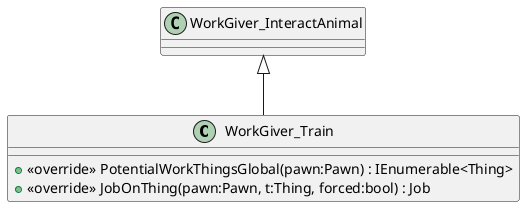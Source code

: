 @startuml
class WorkGiver_Train {
    + <<override>> PotentialWorkThingsGlobal(pawn:Pawn) : IEnumerable<Thing>
    + <<override>> JobOnThing(pawn:Pawn, t:Thing, forced:bool) : Job
}
WorkGiver_InteractAnimal <|-- WorkGiver_Train
@enduml
